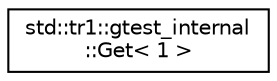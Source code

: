 digraph "Graphical Class Hierarchy"
{
  edge [fontname="Helvetica",fontsize="10",labelfontname="Helvetica",labelfontsize="10"];
  node [fontname="Helvetica",fontsize="10",shape=record];
  rankdir="LR";
  Node1 [label="std::tr1::gtest_internal\l::Get\< 1 \>",height=0.2,width=0.4,color="black", fillcolor="white", style="filled",URL="$classstd_1_1tr1_1_1gtest__internal_1_1_get_3_011_01_4.html"];
}
